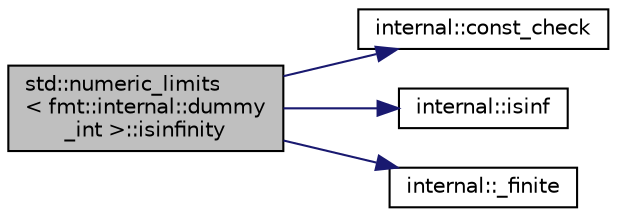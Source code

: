 digraph "std::numeric_limits&lt; fmt::internal::dummy_int &gt;::isinfinity"
{
  edge [fontname="Helvetica",fontsize="10",labelfontname="Helvetica",labelfontsize="10"];
  node [fontname="Helvetica",fontsize="10",shape=record];
  rankdir="LR";
  Node1 [label="std::numeric_limits\l\< fmt::internal::dummy\l_int \>::isinfinity",height=0.2,width=0.4,color="black", fillcolor="grey75", style="filled" fontcolor="black"];
  Node1 -> Node2 [color="midnightblue",fontsize="10",style="solid",fontname="Helvetica"];
  Node2 [label="internal::const_check",height=0.2,width=0.4,color="black", fillcolor="white", style="filled",URL="$namespaceinternal.html#ab4bd4ce115d79a68ea0f8f03e6cf8988"];
  Node1 -> Node3 [color="midnightblue",fontsize="10",style="solid",fontname="Helvetica"];
  Node3 [label="internal::isinf",height=0.2,width=0.4,color="black", fillcolor="white", style="filled",URL="$namespaceinternal.html#a39a08170fba78142a8aca3a624c415ee"];
  Node1 -> Node4 [color="midnightblue",fontsize="10",style="solid",fontname="Helvetica"];
  Node4 [label="internal::_finite",height=0.2,width=0.4,color="black", fillcolor="white", style="filled",URL="$namespaceinternal.html#a46665e2f4ec2c5f429bae100fe461b47"];
}
